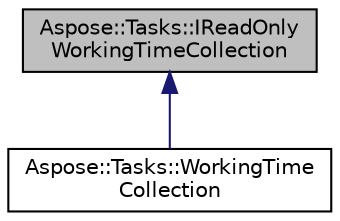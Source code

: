 digraph "Aspose::Tasks::IReadOnlyWorkingTimeCollection"
{
 // LATEX_PDF_SIZE
  edge [fontname="Helvetica",fontsize="10",labelfontname="Helvetica",labelfontsize="10"];
  node [fontname="Helvetica",fontsize="10",shape=record];
  Node1 [label="Aspose::Tasks::IReadOnly\lWorkingTimeCollection",height=0.2,width=0.4,color="black", fillcolor="grey75", style="filled", fontcolor="black",tooltip=" "];
  Node1 -> Node2 [dir="back",color="midnightblue",fontsize="10",style="solid",fontname="Helvetica"];
  Node2 [label="Aspose::Tasks::WorkingTime\lCollection",height=0.2,width=0.4,color="black", fillcolor="white", style="filled",URL="$class_aspose_1_1_tasks_1_1_working_time_collection.html",tooltip="Represents a collection of WorkingTimeCollection objects."];
}
